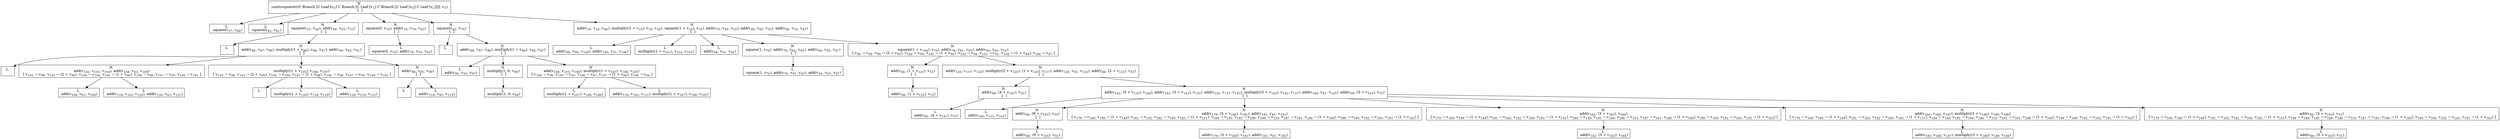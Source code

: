 digraph {
    graph [rankdir=TB
          ,bgcolor=transparent];
    node [shape=box
         ,fillcolor=white
         ,style=filled];
    0 [label=<N <BR/> sumtrsquaretr(C Branch [C Leaf [v<SUB>0</SUB>] C Branch [C Leaf [v<SUB>1</SUB>] C Branch [C Leaf [v<SUB>0</SUB>] C Leaf [v<SUB>2</SUB>]]]], v<SUB>3</SUB>) <BR/>  [  ] >];
    1 [label=<L <BR/> square(v<SUB>27</SUB>, v<SUB>66</SUB>)>];
    2 [label=<L <BR/> square(v<SUB>45</SUB>, v<SUB>81</SUB>)>];
    3 [label=<N <BR/> square(v<SUB>25</SUB>, v<SUB>64</SUB>), add(v<SUB>64</SUB>, v<SUB>63</SUB>, v<SUB>53</SUB>) <BR/>  [  ] >];
    4 [label=<N <BR/> square(0, v<SUB>74</SUB>), add(v<SUB>74</SUB>, v<SUB>79</SUB>, v<SUB>63</SUB>) <BR/>  [  ] >];
    5 [label=<N <BR/> square(v<SUB>43</SUB>, v<SUB>79</SUB>) <BR/>  [  ] >];
    6 [label=<N <BR/> add(v<SUB>19</SUB>, v<SUB>18</SUB>, v<SUB>86</SUB>), multiply((1 + v<SUB>19</SUB>), v<SUB>19</SUB>, v<SUB>18</SUB>), square((1 + v<SUB>19</SUB>), v<SUB>76</SUB>), add(v<SUB>76</SUB>, v<SUB>81</SUB>, v<SUB>65</SUB>), add(v<SUB>66</SUB>, v<SUB>65</SUB>, v<SUB>55</SUB>), add(v<SUB>86</SUB>, v<SUB>55</SUB>, v<SUB>87</SUB>) <BR/>  [  ] >];
    7 [label=<L <BR/> >];
    8 [label=<N <BR/> add(v<SUB>88</SUB>, v<SUB>87</SUB>, v<SUB>90</SUB>), multiply((1 + v<SUB>88</SUB>), v<SUB>88</SUB>, v<SUB>87</SUB>), add(v<SUB>90</SUB>, v<SUB>63</SUB>, v<SUB>91</SUB>) <BR/>  [  ] >];
    9 [label=<L <BR/> >];
    10 [label=<N <BR/> add(v<SUB>102</SUB>, v<SUB>103</SUB>, v<SUB>104</SUB>), add(v<SUB>104</SUB>, v<SUB>63</SUB>, v<SUB>109</SUB>) <BR/>  [ v<SUB>102</SUB> &rarr; v<SUB>98</SUB>, v<SUB>103</SUB> &rarr; (2 + v<SUB>99</SUB>), v<SUB>104</SUB> &rarr; v<SUB>100</SUB>, v<SUB>105</SUB> &rarr; (1 + v<SUB>98</SUB>), v<SUB>106</SUB> &rarr; v<SUB>98</SUB>, v<SUB>107</SUB> &rarr; v<SUB>95</SUB>, v<SUB>109</SUB> &rarr; v<SUB>101</SUB> ] >];
    11 [label=<N <BR/> multiply((1 + v<SUB>105</SUB>), v<SUB>106</SUB>, v<SUB>107</SUB>) <BR/>  [ v<SUB>102</SUB> &rarr; v<SUB>98</SUB>, v<SUB>103</SUB> &rarr; (2 + v<SUB>99</SUB>), v<SUB>104</SUB> &rarr; v<SUB>100</SUB>, v<SUB>105</SUB> &rarr; (1 + v<SUB>98</SUB>), v<SUB>106</SUB> &rarr; v<SUB>98</SUB>, v<SUB>107</SUB> &rarr; v<SUB>95</SUB>, v<SUB>109</SUB> &rarr; v<SUB>101</SUB> ] >];
    12 [label=<N <BR/> add(v<SUB>98</SUB>, v<SUB>95</SUB>, v<SUB>99</SUB>) <BR/>  [  ] >];
    13 [label=<L <BR/> add(v<SUB>104</SUB>, v<SUB>63</SUB>, v<SUB>109</SUB>)>];
    14 [label=<L <BR/> add(v<SUB>118</SUB>, v<SUB>103</SUB>, v<SUB>120</SUB>), add(v<SUB>120</SUB>, v<SUB>63</SUB>, v<SUB>121</SUB>)>];
    15 [label=<L <BR/> >];
    16 [label=<L <BR/> multiply((1 + v<SUB>120</SUB>), v<SUB>118</SUB>, v<SUB>119</SUB>)>];
    17 [label=<L <BR/> add(v<SUB>120</SUB>, v<SUB>119</SUB>, v<SUB>121</SUB>)>];
    18 [label=<L <BR/> >];
    19 [label=<L <BR/> add(v<SUB>118</SUB>, v<SUB>95</SUB>, v<SUB>119</SUB>)>];
    20 [label=<L <BR/> square(0, v<SUB>74</SUB>), add(v<SUB>74</SUB>, v<SUB>79</SUB>, v<SUB>63</SUB>)>];
    21 [label=<L <BR/> >];
    22 [label=<N <BR/> add(v<SUB>88</SUB>, v<SUB>87</SUB>, v<SUB>89</SUB>), multiply((1 + v<SUB>88</SUB>), v<SUB>88</SUB>, v<SUB>87</SUB>) <BR/>  [  ] >];
    23 [label=<L <BR/> add(v<SUB>96</SUB>, v<SUB>93</SUB>, v<SUB>97</SUB>)>];
    24 [label=<N <BR/> multiply(1, 0, v<SUB>89</SUB>) <BR/>  [  ] >];
    25 [label=<N <BR/> add(v<SUB>104</SUB>, v<SUB>105</SUB>, v<SUB>106</SUB>), multiply((1 + v<SUB>107</SUB>), v<SUB>108</SUB>, v<SUB>105</SUB>) <BR/>  [ v<SUB>104</SUB> &rarr; v<SUB>96</SUB>, v<SUB>105</SUB> &rarr; v<SUB>93</SUB>, v<SUB>106</SUB> &rarr; v<SUB>97</SUB>, v<SUB>107</SUB> &rarr; (1 + v<SUB>96</SUB>), v<SUB>108</SUB> &rarr; v<SUB>96</SUB> ] >];
    26 [label=<L <BR/> multiply(1, 0, v<SUB>89</SUB>)>];
    27 [label=<L <BR/> multiply((1 + v<SUB>107</SUB>), v<SUB>108</SUB>, v<SUB>106</SUB>)>];
    28 [label=<L <BR/> add(v<SUB>110</SUB>, v<SUB>105</SUB>, v<SUB>111</SUB>), multiply((1 + v<SUB>107</SUB>), v<SUB>108</SUB>, v<SUB>105</SUB>)>];
    29 [label=<L <BR/> add(v<SUB>98</SUB>, v<SUB>99</SUB>, v<SUB>100</SUB>), add(v<SUB>100</SUB>, v<SUB>55</SUB>, v<SUB>106</SUB>)>];
    30 [label=<L <BR/> multiply((1 + v<SUB>101</SUB>), v<SUB>102</SUB>, v<SUB>103</SUB>)>];
    31 [label=<L <BR/> add(v<SUB>94</SUB>, v<SUB>91</SUB>, v<SUB>95</SUB>)>];
    32 [label=<N <BR/> square(1, v<SUB>76</SUB>), add(v<SUB>76</SUB>, v<SUB>81</SUB>, v<SUB>65</SUB>), add(v<SUB>66</SUB>, v<SUB>65</SUB>, v<SUB>87</SUB>) <BR/>  [  ] >];
    33 [label=<N <BR/> square((1 + v<SUB>104</SUB>), v<SUB>76</SUB>), add(v<SUB>76</SUB>, v<SUB>81</SUB>, v<SUB>65</SUB>), add(v<SUB>66</SUB>, v<SUB>65</SUB>, v<SUB>55</SUB>) <BR/>  [ v<SUB>98</SUB> &rarr; v<SUB>94</SUB>, v<SUB>99</SUB> &rarr; (2 + v<SUB>95</SUB>), v<SUB>100</SUB> &rarr; v<SUB>96</SUB>, v<SUB>101</SUB> &rarr; (1 + v<SUB>94</SUB>), v<SUB>102</SUB> &rarr; v<SUB>94</SUB>, v<SUB>103</SUB> &rarr; v<SUB>91</SUB>, v<SUB>104</SUB> &rarr; (1 + v<SUB>94</SUB>), v<SUB>106</SUB> &rarr; v<SUB>97</SUB> ] >];
    34 [label=<L <BR/> square(1, v<SUB>76</SUB>), add(v<SUB>76</SUB>, v<SUB>81</SUB>, v<SUB>65</SUB>), add(v<SUB>66</SUB>, v<SUB>65</SUB>, v<SUB>87</SUB>)>];
    35 [label=<N <BR/> add(v<SUB>66</SUB>, (1 + v<SUB>125</SUB>), v<SUB>55</SUB>) <BR/>  [  ] >];
    36 [label=<N <BR/> add(v<SUB>120</SUB>, v<SUB>117</SUB>, v<SUB>124</SUB>), multiply((2 + v<SUB>120</SUB>), (1 + v<SUB>120</SUB>), v<SUB>117</SUB>), add(v<SUB>124</SUB>, v<SUB>81</SUB>, v<SUB>125</SUB>), add(v<SUB>66</SUB>, (2 + v<SUB>125</SUB>), v<SUB>55</SUB>) <BR/>  [  ] >];
    37 [label=<L <BR/> add(v<SUB>66</SUB>, (1 + v<SUB>125</SUB>), v<SUB>55</SUB>)>];
    38 [label=<N <BR/> add(v<SUB>66</SUB>, (4 + v<SUB>141</SUB>), v<SUB>55</SUB>) <BR/>  [  ] >];
    39 [label=<N <BR/> add(v<SUB>142</SUB>, (3 + v<SUB>135</SUB>), v<SUB>144</SUB>), add(v<SUB>142</SUB>, (3 + v<SUB>143</SUB>), v<SUB>135</SUB>), add(v<SUB>142</SUB>, v<SUB>137</SUB>, v<SUB>143</SUB>), multiply((3 + v<SUB>142</SUB>), v<SUB>142</SUB>, v<SUB>137</SUB>), add(v<SUB>144</SUB>, v<SUB>81</SUB>, v<SUB>145</SUB>), add(v<SUB>66</SUB>, (3 + v<SUB>145</SUB>), v<SUB>55</SUB>) <BR/>  [  ] >];
    40 [label=<L <BR/> add(v<SUB>66</SUB>, (4 + v<SUB>141</SUB>), v<SUB>55</SUB>)>];
    41 [label=<L <BR/> add(v<SUB>160</SUB>, v<SUB>153</SUB>, v<SUB>161</SUB>)>];
    42 [label=<N <BR/> add(v<SUB>66</SUB>, (9 + v<SUB>165</SUB>), v<SUB>55</SUB>) <BR/>  [  ] >];
    43 [label=<N <BR/> add(v<SUB>179</SUB>, (3 + v<SUB>180</SUB>), v<SUB>181</SUB>), add(v<SUB>181</SUB>, v<SUB>81</SUB>, v<SUB>192</SUB>) <BR/>  [ v<SUB>179</SUB> &rarr; v<SUB>160</SUB>, v<SUB>180</SUB> &rarr; (1 + v<SUB>149</SUB>), v<SUB>181</SUB> &rarr; v<SUB>162</SUB>, v<SUB>182</SUB> &rarr; v<SUB>160</SUB>, v<SUB>183</SUB> &rarr; (1 + v<SUB>151</SUB>), v<SUB>184</SUB> &rarr; v<SUB>149</SUB>, v<SUB>185</SUB> &rarr; v<SUB>160</SUB>, v<SUB>186</SUB> &rarr; v<SUB>153</SUB>, v<SUB>187</SUB> &rarr; v<SUB>161</SUB>, v<SUB>188</SUB> &rarr; (1 + v<SUB>160</SUB>), v<SUB>189</SUB> &rarr; v<SUB>160</SUB>, v<SUB>192</SUB> &rarr; v<SUB>163</SUB>, v<SUB>193</SUB> &rarr; (1 + v<SUB>163</SUB>) ] >];
    44 [label=<N <BR/> add(v<SUB>182</SUB>, (3 + v<SUB>183</SUB>), v<SUB>184</SUB>) <BR/>  [ v<SUB>179</SUB> &rarr; v<SUB>160</SUB>, v<SUB>180</SUB> &rarr; (1 + v<SUB>149</SUB>), v<SUB>181</SUB> &rarr; v<SUB>162</SUB>, v<SUB>182</SUB> &rarr; v<SUB>160</SUB>, v<SUB>183</SUB> &rarr; (1 + v<SUB>151</SUB>), v<SUB>184</SUB> &rarr; v<SUB>149</SUB>, v<SUB>185</SUB> &rarr; v<SUB>160</SUB>, v<SUB>186</SUB> &rarr; v<SUB>153</SUB>, v<SUB>187</SUB> &rarr; v<SUB>161</SUB>, v<SUB>188</SUB> &rarr; (1 + v<SUB>160</SUB>), v<SUB>189</SUB> &rarr; v<SUB>160</SUB>, v<SUB>192</SUB> &rarr; v<SUB>163</SUB>, v<SUB>193</SUB> &rarr; (1 + v<SUB>163</SUB>) ] >];
    45 [label=<N <BR/> add(v<SUB>185</SUB>, v<SUB>186</SUB>, v<SUB>187</SUB>), multiply((3 + v<SUB>188</SUB>), v<SUB>189</SUB>, v<SUB>186</SUB>) <BR/>  [ v<SUB>179</SUB> &rarr; v<SUB>160</SUB>, v<SUB>180</SUB> &rarr; (1 + v<SUB>149</SUB>), v<SUB>181</SUB> &rarr; v<SUB>162</SUB>, v<SUB>182</SUB> &rarr; v<SUB>160</SUB>, v<SUB>183</SUB> &rarr; (1 + v<SUB>151</SUB>), v<SUB>184</SUB> &rarr; v<SUB>149</SUB>, v<SUB>185</SUB> &rarr; v<SUB>160</SUB>, v<SUB>186</SUB> &rarr; v<SUB>153</SUB>, v<SUB>187</SUB> &rarr; v<SUB>161</SUB>, v<SUB>188</SUB> &rarr; (1 + v<SUB>160</SUB>), v<SUB>189</SUB> &rarr; v<SUB>160</SUB>, v<SUB>192</SUB> &rarr; v<SUB>163</SUB>, v<SUB>193</SUB> &rarr; (1 + v<SUB>163</SUB>) ] >];
    46 [label=<N <BR/> add(v<SUB>66</SUB>, (3 + v<SUB>193</SUB>), v<SUB>55</SUB>) <BR/>  [ v<SUB>179</SUB> &rarr; v<SUB>160</SUB>, v<SUB>180</SUB> &rarr; (1 + v<SUB>149</SUB>), v<SUB>181</SUB> &rarr; v<SUB>162</SUB>, v<SUB>182</SUB> &rarr; v<SUB>160</SUB>, v<SUB>183</SUB> &rarr; (1 + v<SUB>151</SUB>), v<SUB>184</SUB> &rarr; v<SUB>149</SUB>, v<SUB>185</SUB> &rarr; v<SUB>160</SUB>, v<SUB>186</SUB> &rarr; v<SUB>153</SUB>, v<SUB>187</SUB> &rarr; v<SUB>161</SUB>, v<SUB>188</SUB> &rarr; (1 + v<SUB>160</SUB>), v<SUB>189</SUB> &rarr; v<SUB>160</SUB>, v<SUB>192</SUB> &rarr; v<SUB>163</SUB>, v<SUB>193</SUB> &rarr; (1 + v<SUB>163</SUB>) ] >];
    47 [label=<L <BR/> add(v<SUB>66</SUB>, (9 + v<SUB>165</SUB>), v<SUB>55</SUB>)>];
    48 [label=<L <BR/> add(v<SUB>179</SUB>, (3 + v<SUB>180</SUB>), v<SUB>181</SUB>), add(v<SUB>181</SUB>, v<SUB>81</SUB>, v<SUB>192</SUB>)>];
    49 [label=<L <BR/> add(v<SUB>182</SUB>, (3 + v<SUB>183</SUB>), v<SUB>184</SUB>)>];
    50 [label=<L <BR/> add(v<SUB>185</SUB>, v<SUB>186</SUB>, v<SUB>187</SUB>), multiply((3 + v<SUB>188</SUB>), v<SUB>189</SUB>, v<SUB>186</SUB>)>];
    51 [label=<L <BR/> add(v<SUB>66</SUB>, (3 + v<SUB>193</SUB>), v<SUB>55</SUB>)>];
    0 -> 1 [label=""];
    0 -> 2 [label=""];
    0 -> 3 [label=""];
    0 -> 4 [label=""];
    0 -> 5 [label=""];
    0 -> 6 [label=""];
    3 -> 7 [label=""];
    3 -> 8 [label=""];
    4 -> 20 [label=""];
    5 -> 21 [label=""];
    5 -> 22 [label=""];
    6 -> 29 [label=""];
    6 -> 30 [label=""];
    6 -> 31 [label=""];
    6 -> 32 [label=""];
    6 -> 33 [label=""];
    8 -> 9 [label=""];
    8 -> 10 [label=""];
    8 -> 11 [label=""];
    8 -> 12 [label=""];
    10 -> 13 [label=""];
    10 -> 14 [label=""];
    11 -> 15 [label=""];
    11 -> 16 [label=""];
    11 -> 17 [label=""];
    12 -> 18 [label=""];
    12 -> 19 [label=""];
    22 -> 23 [label=""];
    22 -> 24 [label=""];
    22 -> 25 [label=""];
    24 -> 26 [label=""];
    25 -> 27 [label=""];
    25 -> 28 [label=""];
    32 -> 34 [label=""];
    33 -> 35 [label=""];
    33 -> 36 [label=""];
    35 -> 37 [label=""];
    36 -> 38 [label=""];
    36 -> 39 [label=""];
    38 -> 40 [label=""];
    39 -> 41 [label=""];
    39 -> 42 [label=""];
    39 -> 43 [label=""];
    39 -> 44 [label=""];
    39 -> 45 [label=""];
    39 -> 46 [label=""];
    42 -> 47 [label=""];
    43 -> 48 [label=""];
    44 -> 49 [label=""];
    45 -> 50 [label=""];
    46 -> 51 [label=""];
}